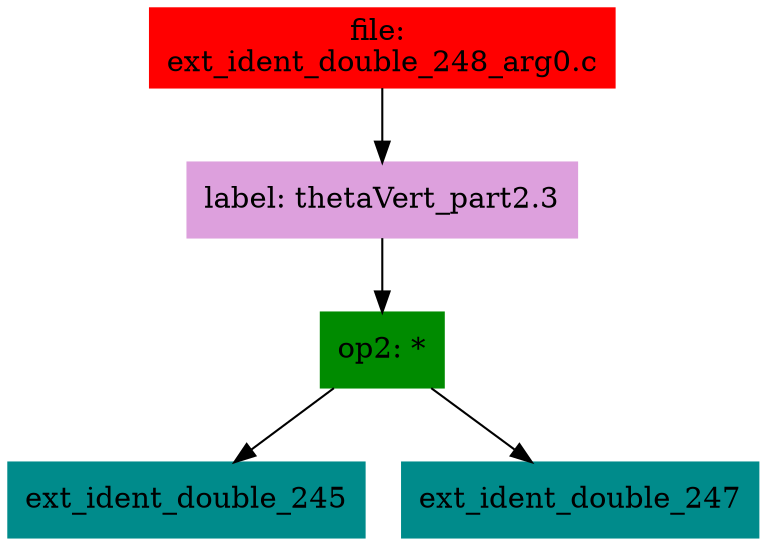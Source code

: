 digraph G {
node [shape=box]

0 [label="file: 
ext_ident_double_248_arg0.c",color=red, style=filled]
1 [label="label: thetaVert_part2.3",color=plum, style=filled]
0 -> 1
2 [label="op2: *",color=green4, style=filled]
1 -> 2
3 [label="ext_ident_double_245",color=cyan4, style=filled]
2 -> 3
22 [label="ext_ident_double_247",color=cyan4, style=filled]
2 -> 22


}

